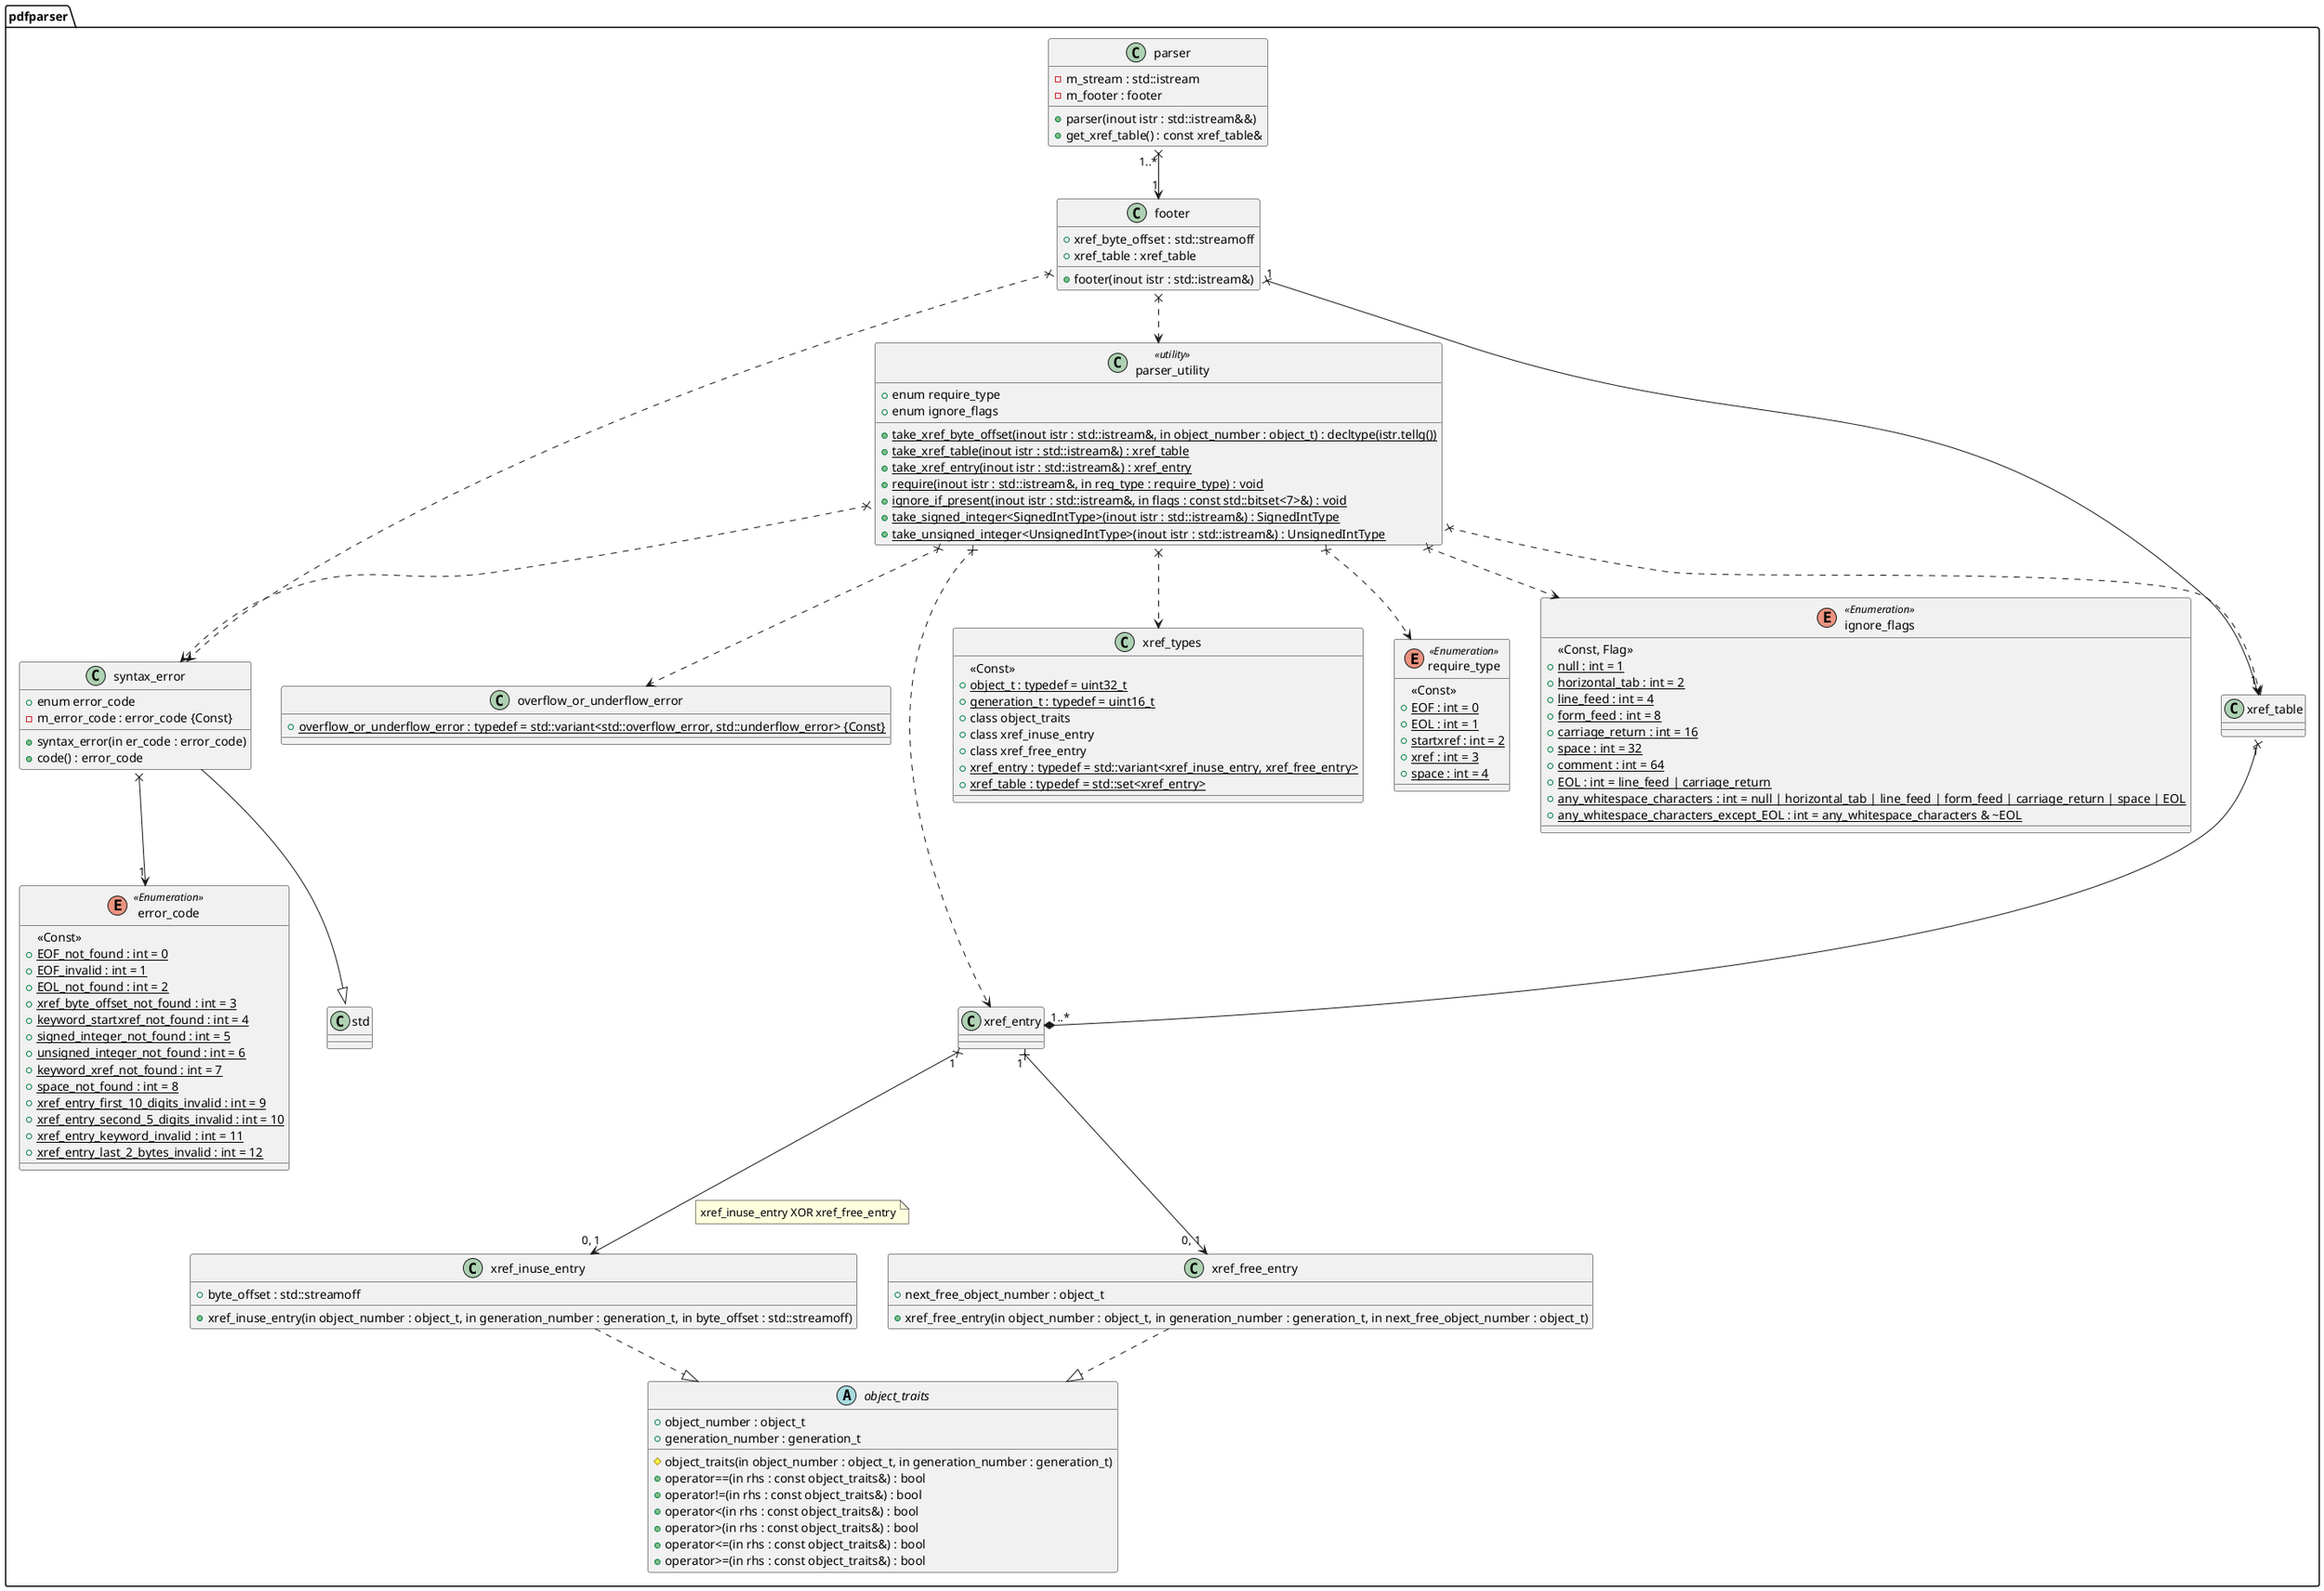 @startuml parser
namespace pdfparser {
enum require_type <<Enumeration>> {
	<<Const>>
	+{static} EOF : int = 0
	+{static} EOL : int = 1
	+{static} startxref : int = 2
	+{static} xref : int = 3
	+{static} space : int = 4
}
enum ignore_flags <<Enumeration>> {
	<<Const, Flag>>
	+{static} null : int = 1
	+{static} horizontal_tab : int = 2
	+{static} line_feed : int = 4
	+{static} form_feed : int = 8
	+{static} carriage_return : int = 16
	+{static} space : int = 32
	+{static} comment : int = 64
	+{static} EOL : int = line_feed | carriage_return
	+{static} any_whitespace_characters : int = null | horizontal_tab | line_feed | form_feed | carriage_return | space | EOL
	+{static} any_whitespace_characters_except_EOL : int = any_whitespace_characters & ~EOL
}
class parser {
	-m_stream : std::istream
	-m_footer : footer

	+parser(inout istr : std::istream&&)
	+get_xref_table() : const xref_table&
}
parser "1..*" x--> "1" footer

class footer {
	+xref_byte_offset : std::streamoff
	+xref_table : xref_table

	+footer(inout istr : std::istream&)
}
footer x..> syntax_error
footer x..> parser_utility
footer "1" x--> "1" xref_table

class parser_utility <<utility>> {
	+enum require_type
	+enum ignore_flags

	+{static} take_xref_byte_offset(inout istr : std::istream&, in object_number : object_t) : decltype(istr.tellg())
	+{static} take_xref_table(inout istr : std::istream&) : xref_table
	+{static} take_xref_entry(inout istr : std::istream&) : xref_entry
	+{static} require(inout istr : std::istream&, in req_type : require_type) : void
	+{static} ignore_if_present(inout istr : std::istream&, in flags : const std::bitset<7>&) : void
	+{static} take_signed_integer<SignedIntType>(inout istr : std::istream&) : SignedIntType
	+{static} take_unsigned_integer<UnsignedIntType>(inout istr : std::istream&) : UnsignedIntType
}
parser_utility x..> require_type
parser_utility x..> ignore_flags
parser_utility x..> syntax_error
parser_utility x..> overflow_or_underflow_error
parser_utility x..> xref_table
parser_utility x..> xref_entry
parser_utility x..> xref_types

enum error_code <<Enumeration>> {
	<<Const>>
	+{static} EOF_not_found : int = 0
	+{static} EOF_invalid : int = 1
	+{static} EOL_not_found : int = 2
	+{static} xref_byte_offset_not_found : int = 3
	+{static} keyword_startxref_not_found : int = 4
	+{static} signed_integer_not_found : int = 5
	+{static} unsigned_integer_not_found : int = 6
	+{static} keyword_xref_not_found : int = 7
	+{static} space_not_found : int = 8
	+{static} xref_entry_first_10_digits_invalid : int = 9
	+{static} xref_entry_second_5_digits_invalid : int = 10
	+{static} xref_entry_keyword_invalid : int = 11
	+{static} xref_entry_last_2_bytes_invalid : int = 12
}
class syntax_error {
	+enum error_code
	-m_error_code : error_code {Const}

	+syntax_error(in er_code : error_code)
	+code() : error_code
}
syntax_error --|> std::runtime_error
syntax_error x--> "1" error_code

class overflow_or_underflow_error {
	+{static} overflow_or_underflow_error : typedef = std::variant<std::overflow_error, std::underflow_error> {Const}
}

class xref_types {
	<<Const>>
	+{static} object_t : typedef = uint32_t
	+{static} generation_t : typedef = uint16_t
	+class object_traits
	+class xref_inuse_entry
	+class xref_free_entry
	+{static} xref_entry : typedef = std::variant<xref_inuse_entry, xref_free_entry>
	+{static} xref_table : typedef = std::set<xref_entry>
}
xref_table "1" x--* "1..*" xref_entry
xref_entry "1" x--> "0, 1" xref_inuse_entry
note right on link
xref_inuse_entry XOR xref_free_entry
end note
xref_entry "1" x--> "0, 1" xref_free_entry

abstract class object_traits {
	+object_number : object_t
	+generation_number : generation_t

	#object_traits(in object_number : object_t, in generation_number : generation_t)
	+operator==(in rhs : const object_traits&) : bool
	+operator!=(in rhs : const object_traits&) : bool
	+operator<(in rhs : const object_traits&) : bool
	+operator>(in rhs : const object_traits&) : bool
	+operator<=(in rhs : const object_traits&) : bool
	+operator>=(in rhs : const object_traits&) : bool
}

class xref_inuse_entry {
	+xref_inuse_entry(in object_number : object_t, in generation_number : generation_t, in byte_offset : std::streamoff)
	+byte_offset : std::streamoff
}
xref_inuse_entry ..|> object_traits

class xref_free_entry {
	+xref_free_entry(in object_number : object_t, in generation_number : generation_t, in next_free_object_number : object_t)
	+next_free_object_number : object_t
}
xref_free_entry ..|> object_traits
}
@enduml
